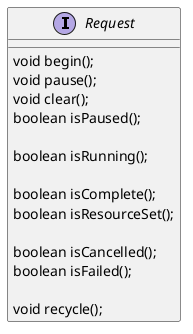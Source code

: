 @startuml
'
'abstract class AbstractList
'abstract AbstractCollection
'interface List
'interface Collection
'
'List <|-- AbstractList
'Collection <|-- AbstractCollection
'
'Collection <|- List
'AbstractCollection <|- AbstractList
'AbstractList <|-- ArrayList
'
'class ArrayList {
'Object[] elementData
'size()
'}
'
'enum TimeUnit {
'DAYS
'HOURS
'MINUTES
'}
interface Request{

    void begin();


    void pause();


    void clear();


    boolean isPaused();

    boolean isRunning();

    boolean isComplete();
    boolean isResourceSet();

    boolean isCancelled();
    boolean isFailed();

    void recycle();
}

@enduml
